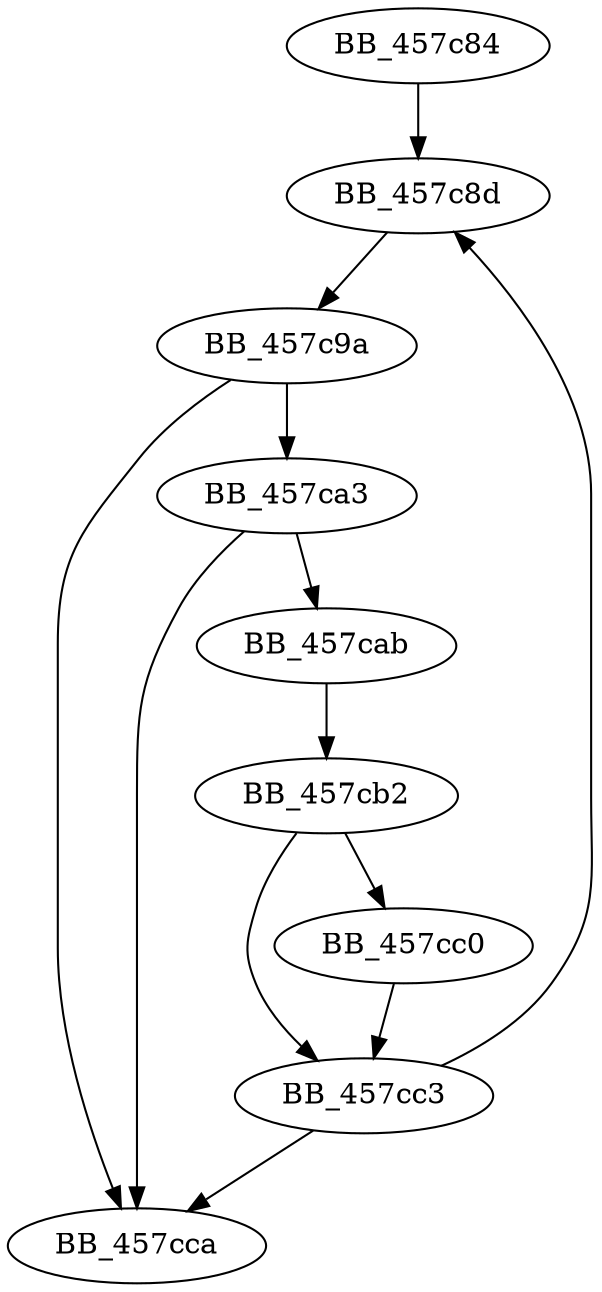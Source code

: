DiGraph sub_457C84{
BB_457c84->BB_457c8d
BB_457c8d->BB_457c9a
BB_457c9a->BB_457ca3
BB_457c9a->BB_457cca
BB_457ca3->BB_457cab
BB_457ca3->BB_457cca
BB_457cab->BB_457cb2
BB_457cb2->BB_457cc0
BB_457cb2->BB_457cc3
BB_457cc0->BB_457cc3
BB_457cc3->BB_457c8d
BB_457cc3->BB_457cca
}

